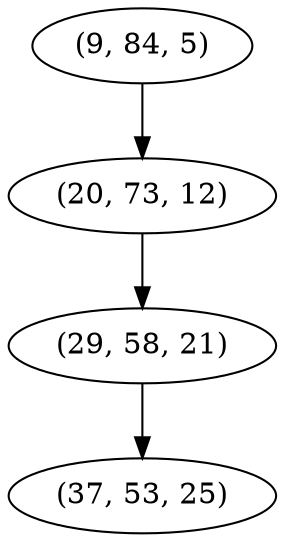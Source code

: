 digraph tree {
    "(9, 84, 5)";
    "(20, 73, 12)";
    "(29, 58, 21)";
    "(37, 53, 25)";
    "(9, 84, 5)" -> "(20, 73, 12)";
    "(20, 73, 12)" -> "(29, 58, 21)";
    "(29, 58, 21)" -> "(37, 53, 25)";
}
